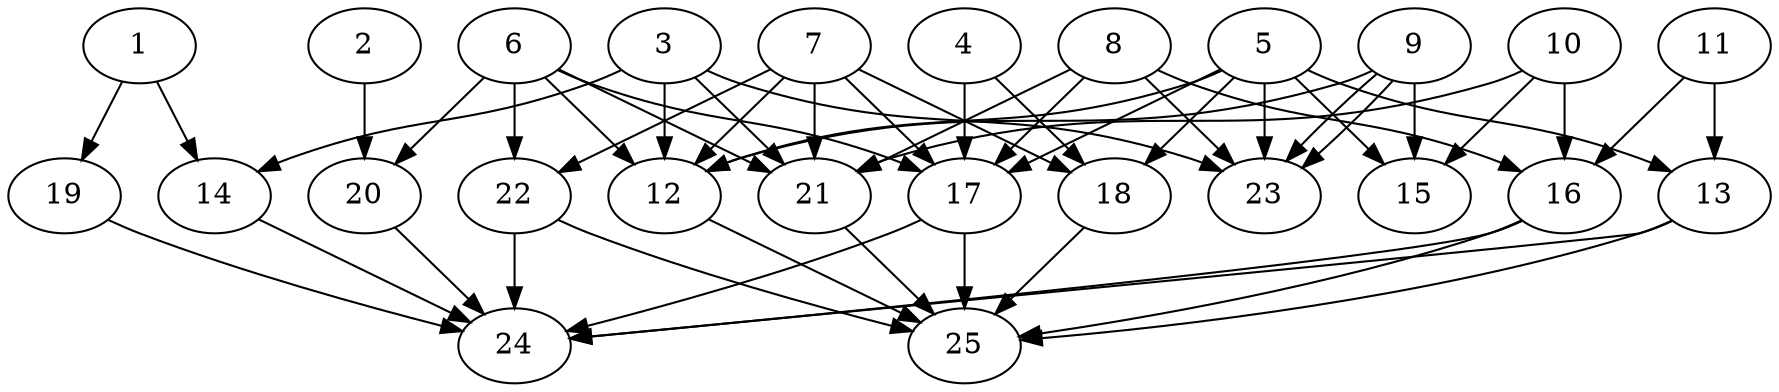 // DAG automatically generated by daggen at Thu Oct  3 14:00:39 2019
// ./daggen --dot -n 25 --ccr 0.4 --fat 0.7 --regular 0.5 --density 0.6 --mindata 5242880 --maxdata 52428800 
digraph G {
  1 [size="121100800", alpha="0.08", expect_size="48440320"] 
  1 -> 14 [size ="48440320"]
  1 -> 19 [size ="48440320"]
  2 [size="42183680", alpha="0.09", expect_size="16873472"] 
  2 -> 20 [size ="16873472"]
  3 [size="83911680", alpha="0.03", expect_size="33564672"] 
  3 -> 12 [size ="33564672"]
  3 -> 14 [size ="33564672"]
  3 -> 21 [size ="33564672"]
  3 -> 23 [size ="33564672"]
  4 [size="27348480", alpha="0.03", expect_size="10939392"] 
  4 -> 17 [size ="10939392"]
  4 -> 18 [size ="10939392"]
  5 [size="60784640", alpha="0.04", expect_size="24313856"] 
  5 -> 12 [size ="24313856"]
  5 -> 13 [size ="24313856"]
  5 -> 15 [size ="24313856"]
  5 -> 17 [size ="24313856"]
  5 -> 18 [size ="24313856"]
  5 -> 23 [size ="24313856"]
  6 [size="30423040", alpha="0.16", expect_size="12169216"] 
  6 -> 12 [size ="12169216"]
  6 -> 17 [size ="12169216"]
  6 -> 20 [size ="12169216"]
  6 -> 21 [size ="12169216"]
  6 -> 22 [size ="12169216"]
  7 [size="87406080", alpha="0.15", expect_size="34962432"] 
  7 -> 12 [size ="34962432"]
  7 -> 17 [size ="34962432"]
  7 -> 18 [size ="34962432"]
  7 -> 21 [size ="34962432"]
  7 -> 22 [size ="34962432"]
  8 [size="119462400", alpha="0.09", expect_size="47784960"] 
  8 -> 16 [size ="47784960"]
  8 -> 17 [size ="47784960"]
  8 -> 21 [size ="47784960"]
  8 -> 23 [size ="47784960"]
  9 [size="109368320", alpha="0.13", expect_size="43747328"] 
  9 -> 12 [size ="43747328"]
  9 -> 15 [size ="43747328"]
  9 -> 23 [size ="43747328"]
  9 -> 23 [size ="43747328"]
  10 [size="48294400", alpha="0.12", expect_size="19317760"] 
  10 -> 15 [size ="19317760"]
  10 -> 16 [size ="19317760"]
  10 -> 21 [size ="19317760"]
  11 [size="109312000", alpha="0.03", expect_size="43724800"] 
  11 -> 13 [size ="43724800"]
  11 -> 16 [size ="43724800"]
  12 [size="37135360", alpha="0.12", expect_size="14854144"] 
  12 -> 25 [size ="14854144"]
  13 [size="92375040", alpha="0.18", expect_size="36950016"] 
  13 -> 24 [size ="36950016"]
  13 -> 25 [size ="36950016"]
  14 [size="109696000", alpha="0.08", expect_size="43878400"] 
  14 -> 24 [size ="43878400"]
  15 [size="129336320", alpha="0.08", expect_size="51734528"] 
  16 [size="32558080", alpha="0.06", expect_size="13023232"] 
  16 -> 24 [size ="13023232"]
  16 -> 25 [size ="13023232"]
  17 [size="124339200", alpha="0.15", expect_size="49735680"] 
  17 -> 24 [size ="49735680"]
  17 -> 25 [size ="49735680"]
  18 [size="94202880", alpha="0.17", expect_size="37681152"] 
  18 -> 25 [size ="37681152"]
  19 [size="27225600", alpha="0.01", expect_size="10890240"] 
  19 -> 24 [size ="10890240"]
  20 [size="106803200", alpha="0.01", expect_size="42721280"] 
  20 -> 24 [size ="42721280"]
  21 [size="60096000", alpha="0.20", expect_size="24038400"] 
  21 -> 25 [size ="24038400"]
  22 [size="75819520", alpha="0.03", expect_size="30327808"] 
  22 -> 24 [size ="30327808"]
  22 -> 25 [size ="30327808"]
  23 [size="30960640", alpha="0.18", expect_size="12384256"] 
  24 [size="17016320", alpha="0.16", expect_size="6806528"] 
  25 [size="66232320", alpha="0.02", expect_size="26492928"] 
}
